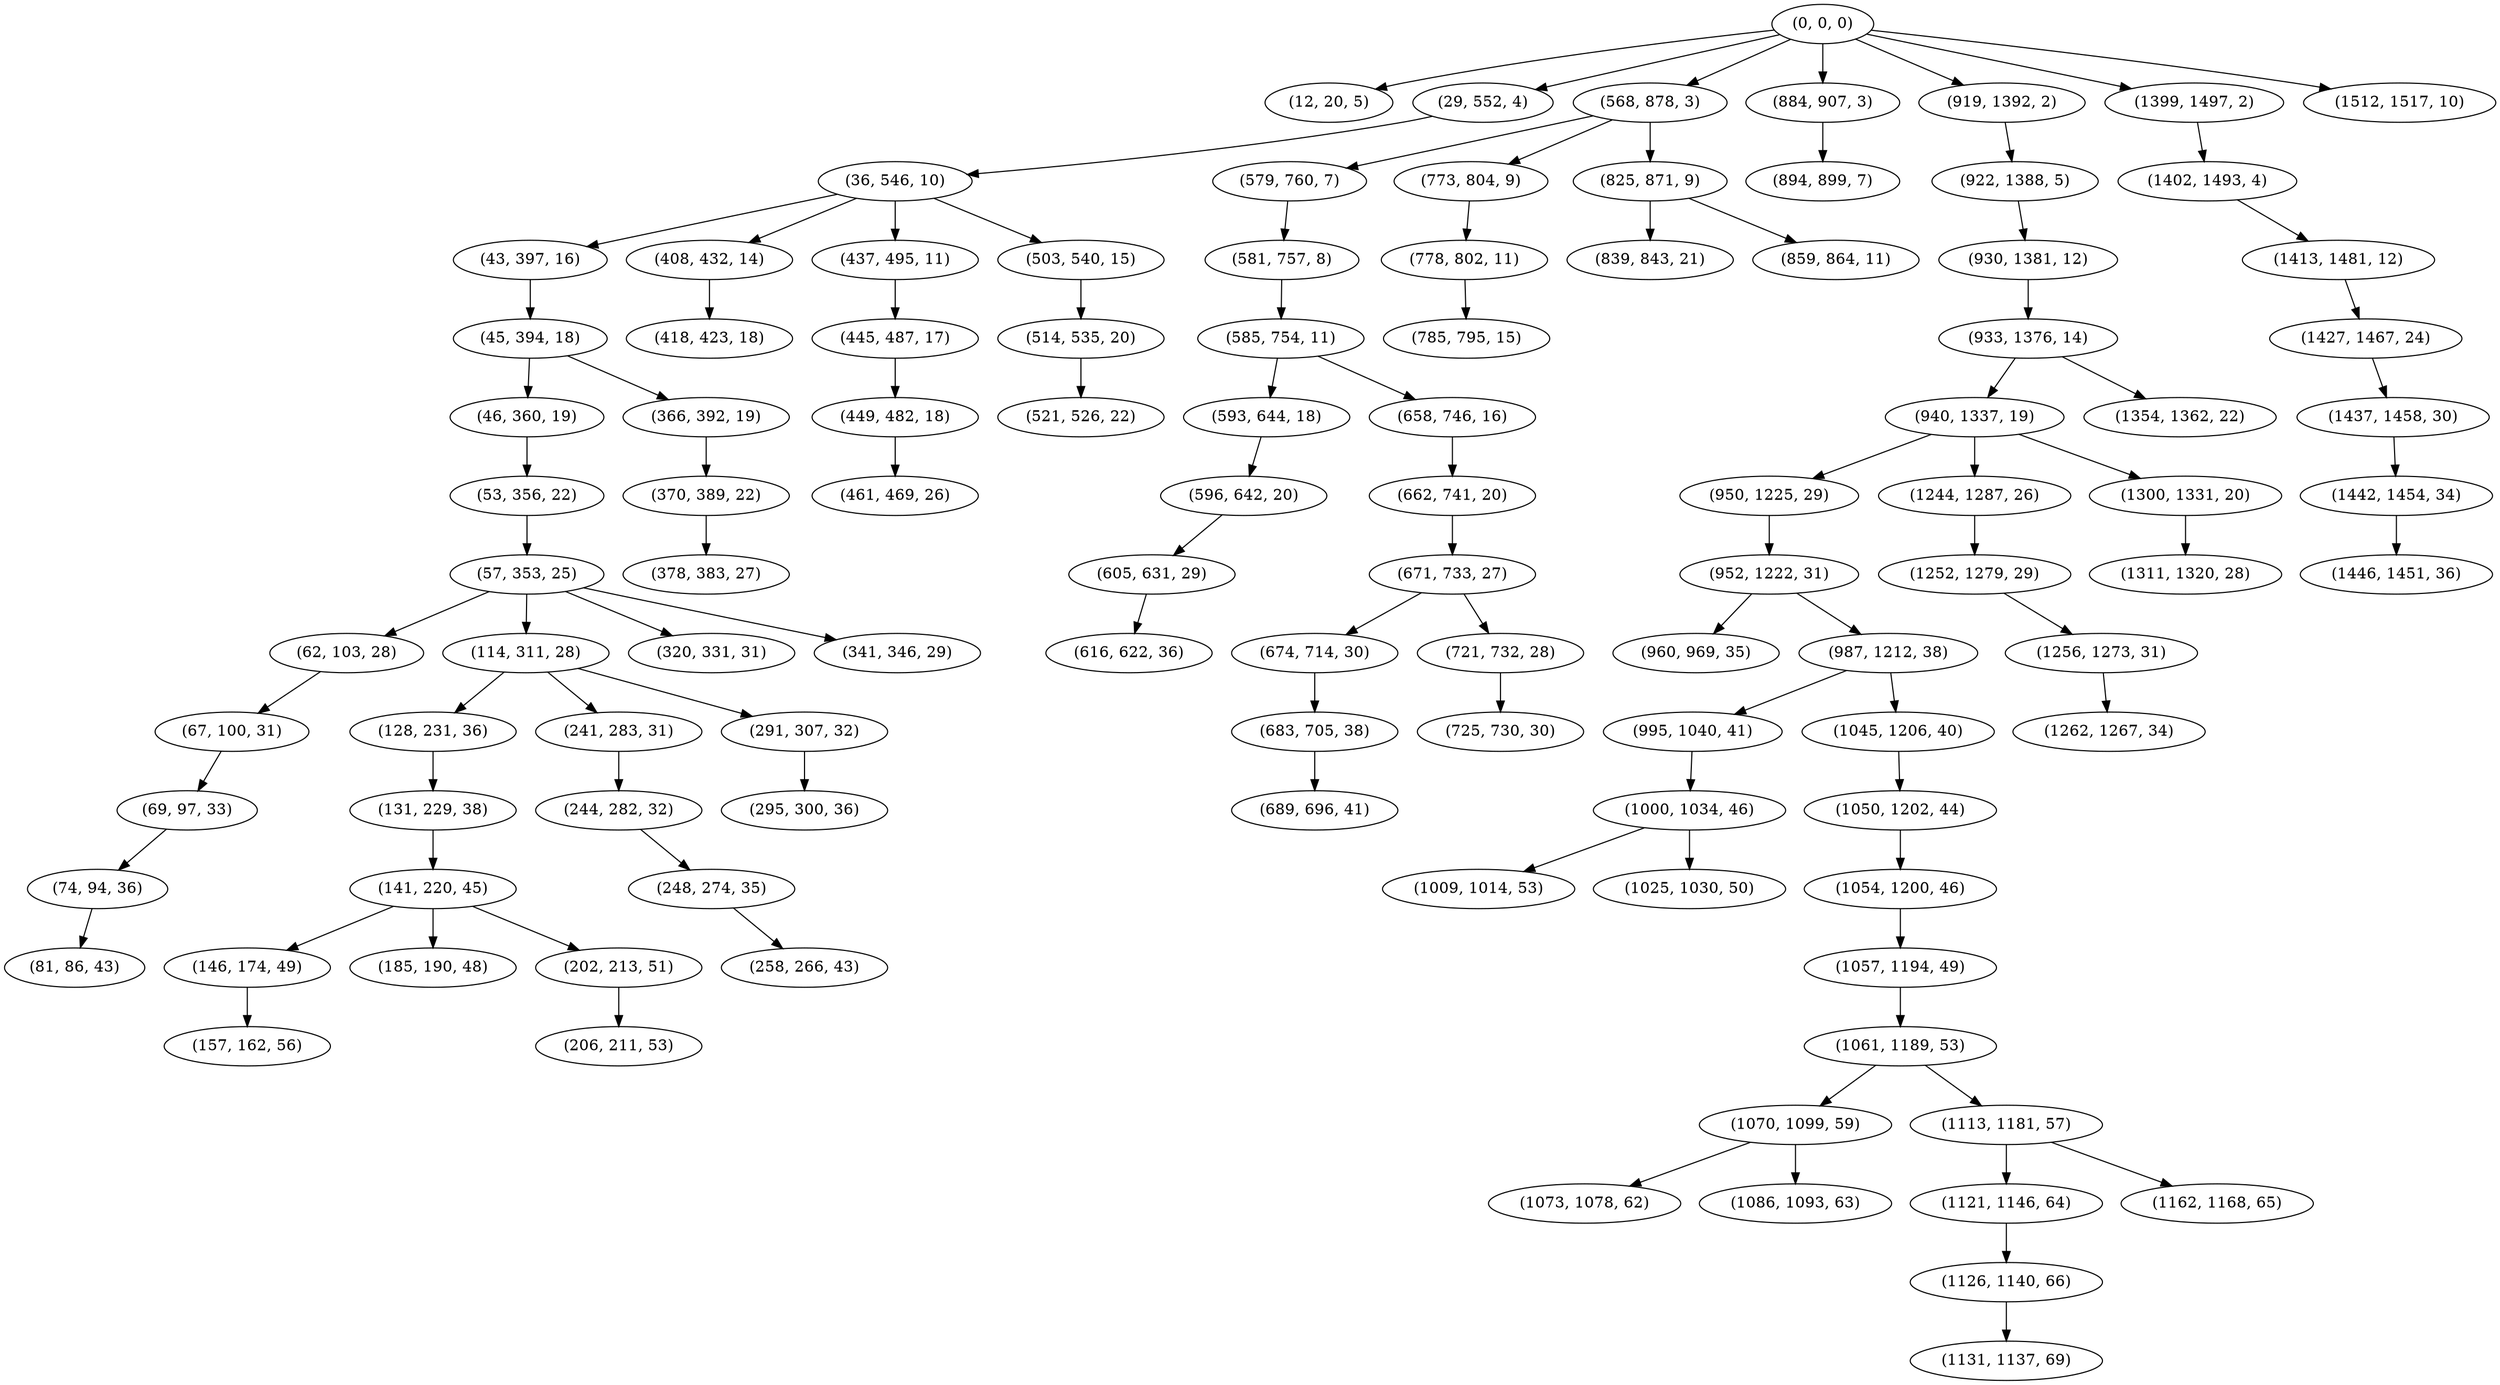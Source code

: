 digraph tree {
    "(0, 0, 0)";
    "(12, 20, 5)";
    "(29, 552, 4)";
    "(36, 546, 10)";
    "(43, 397, 16)";
    "(45, 394, 18)";
    "(46, 360, 19)";
    "(53, 356, 22)";
    "(57, 353, 25)";
    "(62, 103, 28)";
    "(67, 100, 31)";
    "(69, 97, 33)";
    "(74, 94, 36)";
    "(81, 86, 43)";
    "(114, 311, 28)";
    "(128, 231, 36)";
    "(131, 229, 38)";
    "(141, 220, 45)";
    "(146, 174, 49)";
    "(157, 162, 56)";
    "(185, 190, 48)";
    "(202, 213, 51)";
    "(206, 211, 53)";
    "(241, 283, 31)";
    "(244, 282, 32)";
    "(248, 274, 35)";
    "(258, 266, 43)";
    "(291, 307, 32)";
    "(295, 300, 36)";
    "(320, 331, 31)";
    "(341, 346, 29)";
    "(366, 392, 19)";
    "(370, 389, 22)";
    "(378, 383, 27)";
    "(408, 432, 14)";
    "(418, 423, 18)";
    "(437, 495, 11)";
    "(445, 487, 17)";
    "(449, 482, 18)";
    "(461, 469, 26)";
    "(503, 540, 15)";
    "(514, 535, 20)";
    "(521, 526, 22)";
    "(568, 878, 3)";
    "(579, 760, 7)";
    "(581, 757, 8)";
    "(585, 754, 11)";
    "(593, 644, 18)";
    "(596, 642, 20)";
    "(605, 631, 29)";
    "(616, 622, 36)";
    "(658, 746, 16)";
    "(662, 741, 20)";
    "(671, 733, 27)";
    "(674, 714, 30)";
    "(683, 705, 38)";
    "(689, 696, 41)";
    "(721, 732, 28)";
    "(725, 730, 30)";
    "(773, 804, 9)";
    "(778, 802, 11)";
    "(785, 795, 15)";
    "(825, 871, 9)";
    "(839, 843, 21)";
    "(859, 864, 11)";
    "(884, 907, 3)";
    "(894, 899, 7)";
    "(919, 1392, 2)";
    "(922, 1388, 5)";
    "(930, 1381, 12)";
    "(933, 1376, 14)";
    "(940, 1337, 19)";
    "(950, 1225, 29)";
    "(952, 1222, 31)";
    "(960, 969, 35)";
    "(987, 1212, 38)";
    "(995, 1040, 41)";
    "(1000, 1034, 46)";
    "(1009, 1014, 53)";
    "(1025, 1030, 50)";
    "(1045, 1206, 40)";
    "(1050, 1202, 44)";
    "(1054, 1200, 46)";
    "(1057, 1194, 49)";
    "(1061, 1189, 53)";
    "(1070, 1099, 59)";
    "(1073, 1078, 62)";
    "(1086, 1093, 63)";
    "(1113, 1181, 57)";
    "(1121, 1146, 64)";
    "(1126, 1140, 66)";
    "(1131, 1137, 69)";
    "(1162, 1168, 65)";
    "(1244, 1287, 26)";
    "(1252, 1279, 29)";
    "(1256, 1273, 31)";
    "(1262, 1267, 34)";
    "(1300, 1331, 20)";
    "(1311, 1320, 28)";
    "(1354, 1362, 22)";
    "(1399, 1497, 2)";
    "(1402, 1493, 4)";
    "(1413, 1481, 12)";
    "(1427, 1467, 24)";
    "(1437, 1458, 30)";
    "(1442, 1454, 34)";
    "(1446, 1451, 36)";
    "(1512, 1517, 10)";
    "(0, 0, 0)" -> "(12, 20, 5)";
    "(0, 0, 0)" -> "(29, 552, 4)";
    "(0, 0, 0)" -> "(568, 878, 3)";
    "(0, 0, 0)" -> "(884, 907, 3)";
    "(0, 0, 0)" -> "(919, 1392, 2)";
    "(0, 0, 0)" -> "(1399, 1497, 2)";
    "(0, 0, 0)" -> "(1512, 1517, 10)";
    "(29, 552, 4)" -> "(36, 546, 10)";
    "(36, 546, 10)" -> "(43, 397, 16)";
    "(36, 546, 10)" -> "(408, 432, 14)";
    "(36, 546, 10)" -> "(437, 495, 11)";
    "(36, 546, 10)" -> "(503, 540, 15)";
    "(43, 397, 16)" -> "(45, 394, 18)";
    "(45, 394, 18)" -> "(46, 360, 19)";
    "(45, 394, 18)" -> "(366, 392, 19)";
    "(46, 360, 19)" -> "(53, 356, 22)";
    "(53, 356, 22)" -> "(57, 353, 25)";
    "(57, 353, 25)" -> "(62, 103, 28)";
    "(57, 353, 25)" -> "(114, 311, 28)";
    "(57, 353, 25)" -> "(320, 331, 31)";
    "(57, 353, 25)" -> "(341, 346, 29)";
    "(62, 103, 28)" -> "(67, 100, 31)";
    "(67, 100, 31)" -> "(69, 97, 33)";
    "(69, 97, 33)" -> "(74, 94, 36)";
    "(74, 94, 36)" -> "(81, 86, 43)";
    "(114, 311, 28)" -> "(128, 231, 36)";
    "(114, 311, 28)" -> "(241, 283, 31)";
    "(114, 311, 28)" -> "(291, 307, 32)";
    "(128, 231, 36)" -> "(131, 229, 38)";
    "(131, 229, 38)" -> "(141, 220, 45)";
    "(141, 220, 45)" -> "(146, 174, 49)";
    "(141, 220, 45)" -> "(185, 190, 48)";
    "(141, 220, 45)" -> "(202, 213, 51)";
    "(146, 174, 49)" -> "(157, 162, 56)";
    "(202, 213, 51)" -> "(206, 211, 53)";
    "(241, 283, 31)" -> "(244, 282, 32)";
    "(244, 282, 32)" -> "(248, 274, 35)";
    "(248, 274, 35)" -> "(258, 266, 43)";
    "(291, 307, 32)" -> "(295, 300, 36)";
    "(366, 392, 19)" -> "(370, 389, 22)";
    "(370, 389, 22)" -> "(378, 383, 27)";
    "(408, 432, 14)" -> "(418, 423, 18)";
    "(437, 495, 11)" -> "(445, 487, 17)";
    "(445, 487, 17)" -> "(449, 482, 18)";
    "(449, 482, 18)" -> "(461, 469, 26)";
    "(503, 540, 15)" -> "(514, 535, 20)";
    "(514, 535, 20)" -> "(521, 526, 22)";
    "(568, 878, 3)" -> "(579, 760, 7)";
    "(568, 878, 3)" -> "(773, 804, 9)";
    "(568, 878, 3)" -> "(825, 871, 9)";
    "(579, 760, 7)" -> "(581, 757, 8)";
    "(581, 757, 8)" -> "(585, 754, 11)";
    "(585, 754, 11)" -> "(593, 644, 18)";
    "(585, 754, 11)" -> "(658, 746, 16)";
    "(593, 644, 18)" -> "(596, 642, 20)";
    "(596, 642, 20)" -> "(605, 631, 29)";
    "(605, 631, 29)" -> "(616, 622, 36)";
    "(658, 746, 16)" -> "(662, 741, 20)";
    "(662, 741, 20)" -> "(671, 733, 27)";
    "(671, 733, 27)" -> "(674, 714, 30)";
    "(671, 733, 27)" -> "(721, 732, 28)";
    "(674, 714, 30)" -> "(683, 705, 38)";
    "(683, 705, 38)" -> "(689, 696, 41)";
    "(721, 732, 28)" -> "(725, 730, 30)";
    "(773, 804, 9)" -> "(778, 802, 11)";
    "(778, 802, 11)" -> "(785, 795, 15)";
    "(825, 871, 9)" -> "(839, 843, 21)";
    "(825, 871, 9)" -> "(859, 864, 11)";
    "(884, 907, 3)" -> "(894, 899, 7)";
    "(919, 1392, 2)" -> "(922, 1388, 5)";
    "(922, 1388, 5)" -> "(930, 1381, 12)";
    "(930, 1381, 12)" -> "(933, 1376, 14)";
    "(933, 1376, 14)" -> "(940, 1337, 19)";
    "(933, 1376, 14)" -> "(1354, 1362, 22)";
    "(940, 1337, 19)" -> "(950, 1225, 29)";
    "(940, 1337, 19)" -> "(1244, 1287, 26)";
    "(940, 1337, 19)" -> "(1300, 1331, 20)";
    "(950, 1225, 29)" -> "(952, 1222, 31)";
    "(952, 1222, 31)" -> "(960, 969, 35)";
    "(952, 1222, 31)" -> "(987, 1212, 38)";
    "(987, 1212, 38)" -> "(995, 1040, 41)";
    "(987, 1212, 38)" -> "(1045, 1206, 40)";
    "(995, 1040, 41)" -> "(1000, 1034, 46)";
    "(1000, 1034, 46)" -> "(1009, 1014, 53)";
    "(1000, 1034, 46)" -> "(1025, 1030, 50)";
    "(1045, 1206, 40)" -> "(1050, 1202, 44)";
    "(1050, 1202, 44)" -> "(1054, 1200, 46)";
    "(1054, 1200, 46)" -> "(1057, 1194, 49)";
    "(1057, 1194, 49)" -> "(1061, 1189, 53)";
    "(1061, 1189, 53)" -> "(1070, 1099, 59)";
    "(1061, 1189, 53)" -> "(1113, 1181, 57)";
    "(1070, 1099, 59)" -> "(1073, 1078, 62)";
    "(1070, 1099, 59)" -> "(1086, 1093, 63)";
    "(1113, 1181, 57)" -> "(1121, 1146, 64)";
    "(1113, 1181, 57)" -> "(1162, 1168, 65)";
    "(1121, 1146, 64)" -> "(1126, 1140, 66)";
    "(1126, 1140, 66)" -> "(1131, 1137, 69)";
    "(1244, 1287, 26)" -> "(1252, 1279, 29)";
    "(1252, 1279, 29)" -> "(1256, 1273, 31)";
    "(1256, 1273, 31)" -> "(1262, 1267, 34)";
    "(1300, 1331, 20)" -> "(1311, 1320, 28)";
    "(1399, 1497, 2)" -> "(1402, 1493, 4)";
    "(1402, 1493, 4)" -> "(1413, 1481, 12)";
    "(1413, 1481, 12)" -> "(1427, 1467, 24)";
    "(1427, 1467, 24)" -> "(1437, 1458, 30)";
    "(1437, 1458, 30)" -> "(1442, 1454, 34)";
    "(1442, 1454, 34)" -> "(1446, 1451, 36)";
}

